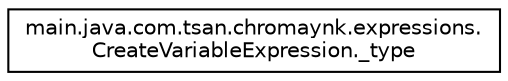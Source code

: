 digraph "Graphical Class Hierarchy"
{
 // LATEX_PDF_SIZE
  edge [fontname="Helvetica",fontsize="10",labelfontname="Helvetica",labelfontsize="10"];
  node [fontname="Helvetica",fontsize="10",shape=record];
  rankdir="LR";
  Node0 [label="main.java.com.tsan.chromaynk.expressions.\lCreateVariableExpression._type",height=0.2,width=0.4,color="black", fillcolor="white", style="filled",URL="$enummain_1_1java_1_1com_1_1tsan_1_1chromaynk_1_1expressions_1_1CreateVariableExpression_1_1__type.html",tooltip=" "];
}
